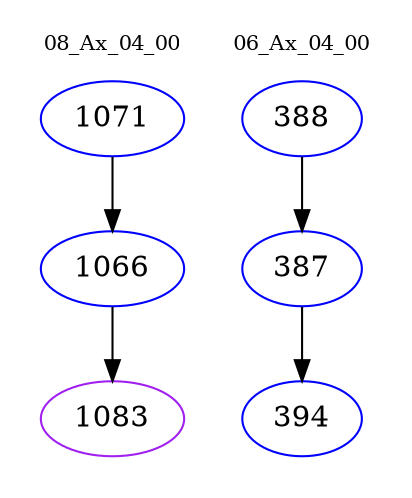digraph{
subgraph cluster_0 {
color = white
label = "08_Ax_04_00";
fontsize=10;
T0_1071 [label="1071", color="blue"]
T0_1071 -> T0_1066 [color="black"]
T0_1066 [label="1066", color="blue"]
T0_1066 -> T0_1083 [color="black"]
T0_1083 [label="1083", color="purple"]
}
subgraph cluster_1 {
color = white
label = "06_Ax_04_00";
fontsize=10;
T1_388 [label="388", color="blue"]
T1_388 -> T1_387 [color="black"]
T1_387 [label="387", color="blue"]
T1_387 -> T1_394 [color="black"]
T1_394 [label="394", color="blue"]
}
}
